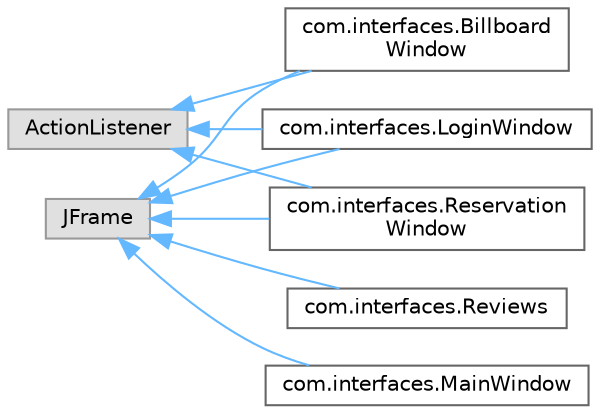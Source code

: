 digraph "Graphical Class Hierarchy"
{
 // LATEX_PDF_SIZE
  bgcolor="transparent";
  edge [fontname=Helvetica,fontsize=10,labelfontname=Helvetica,labelfontsize=10];
  node [fontname=Helvetica,fontsize=10,shape=box,height=0.2,width=0.4];
  rankdir="LR";
  Node0 [label="ActionListener",height=0.2,width=0.4,color="grey60", fillcolor="#E0E0E0", style="filled",tooltip=" "];
  Node0 -> Node1 [dir="back",color="steelblue1",style="solid"];
  Node1 [label="com.interfaces.Billboard\lWindow",height=0.2,width=0.4,color="grey40", fillcolor="white", style="filled",URL="$classcom_1_1interfaces_1_1_billboard_window.html",tooltip=" "];
  Node0 -> Node3 [dir="back",color="steelblue1",style="solid"];
  Node3 [label="com.interfaces.LoginWindow",height=0.2,width=0.4,color="grey40", fillcolor="white", style="filled",URL="$classcom_1_1interfaces_1_1_login_window.html",tooltip=" "];
  Node0 -> Node5 [dir="back",color="steelblue1",style="solid"];
  Node5 [label="com.interfaces.Reservation\lWindow",height=0.2,width=0.4,color="grey40", fillcolor="white", style="filled",URL="$classcom_1_1interfaces_1_1_reservation_window.html",tooltip=" "];
  Node2 [label="JFrame",height=0.2,width=0.4,color="grey60", fillcolor="#E0E0E0", style="filled",tooltip=" "];
  Node2 -> Node1 [dir="back",color="steelblue1",style="solid"];
  Node2 -> Node3 [dir="back",color="steelblue1",style="solid"];
  Node2 -> Node4 [dir="back",color="steelblue1",style="solid"];
  Node4 [label="com.interfaces.MainWindow",height=0.2,width=0.4,color="grey40", fillcolor="white", style="filled",URL="$classcom_1_1interfaces_1_1_main_window.html",tooltip=" "];
  Node2 -> Node5 [dir="back",color="steelblue1",style="solid"];
  Node2 -> Node6 [dir="back",color="steelblue1",style="solid"];
  Node6 [label="com.interfaces.Reviews",height=0.2,width=0.4,color="grey40", fillcolor="white", style="filled",URL="$classcom_1_1interfaces_1_1_reviews.html",tooltip=" "];
}
